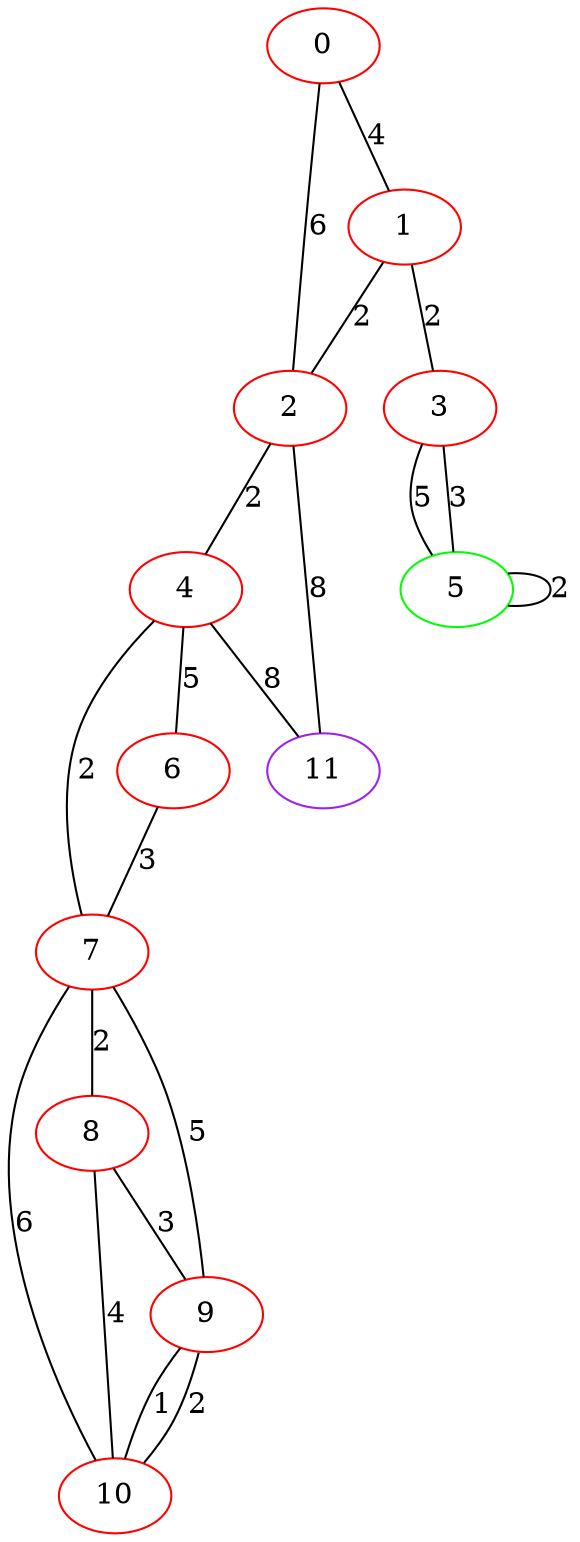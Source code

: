 graph "" {
0 [color=red, weight=1];
1 [color=red, weight=1];
2 [color=red, weight=1];
3 [color=red, weight=1];
4 [color=red, weight=1];
5 [color=green, weight=2];
6 [color=red, weight=1];
7 [color=red, weight=1];
8 [color=red, weight=1];
9 [color=red, weight=1];
10 [color=red, weight=1];
11 [color=purple, weight=4];
0 -- 1  [key=0, label=4];
0 -- 2  [key=0, label=6];
1 -- 2  [key=0, label=2];
1 -- 3  [key=0, label=2];
2 -- 11  [key=0, label=8];
2 -- 4  [key=0, label=2];
3 -- 5  [key=0, label=5];
3 -- 5  [key=1, label=3];
4 -- 11  [key=0, label=8];
4 -- 6  [key=0, label=5];
4 -- 7  [key=0, label=2];
5 -- 5  [key=0, label=2];
6 -- 7  [key=0, label=3];
7 -- 8  [key=0, label=2];
7 -- 9  [key=0, label=5];
7 -- 10  [key=0, label=6];
8 -- 9  [key=0, label=3];
8 -- 10  [key=0, label=4];
9 -- 10  [key=0, label=1];
9 -- 10  [key=1, label=2];
}
